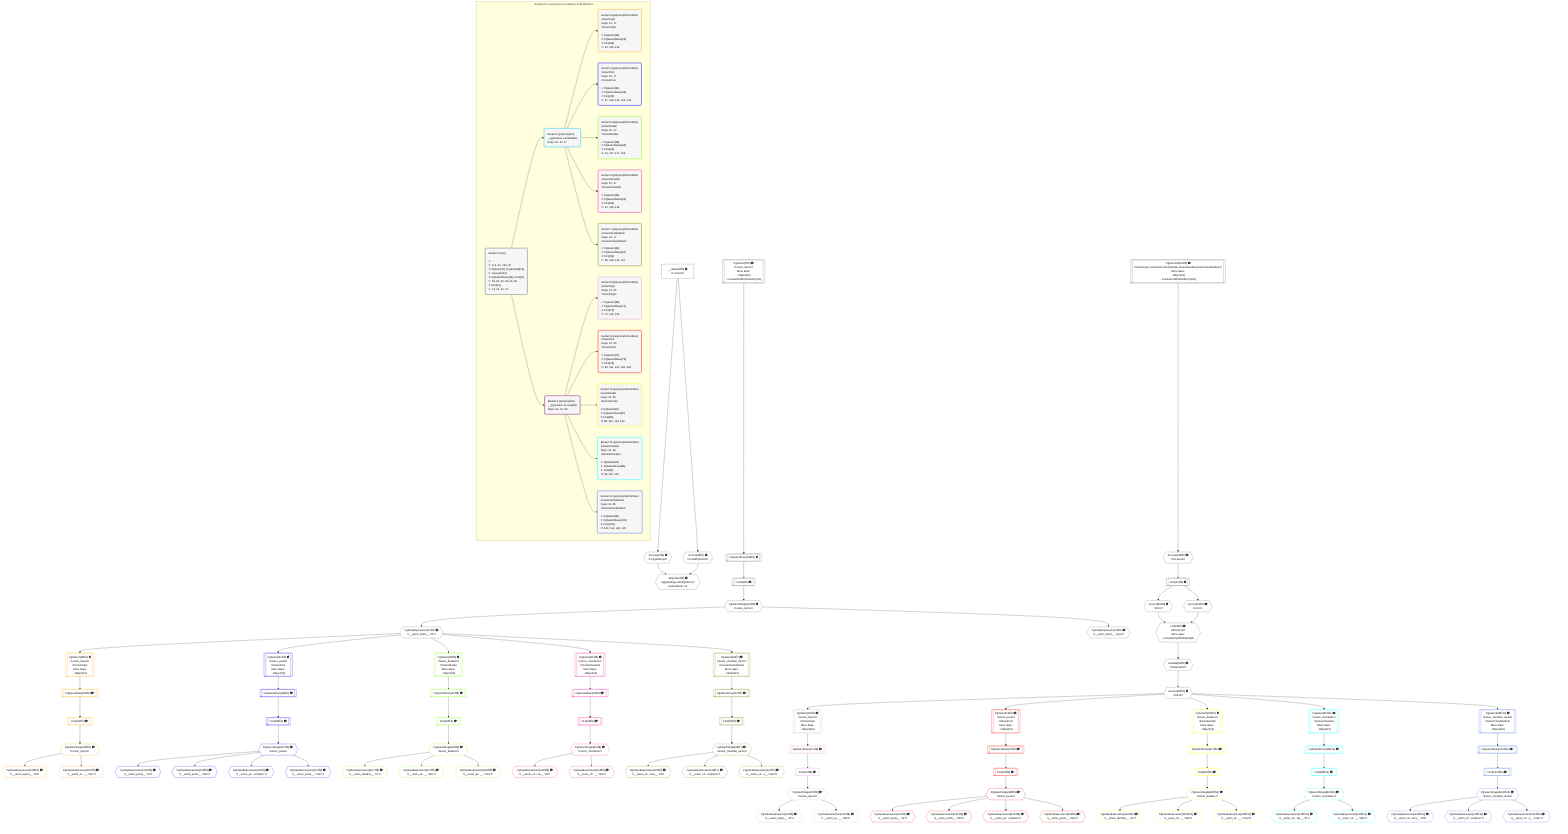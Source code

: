 %%{init: {'themeVariables': { 'fontSize': '12px'}}}%%
graph TD
    classDef path fill:#eee,stroke:#000,color:#000
    classDef plan fill:#fff,stroke-width:1px,color:#000
    classDef itemplan fill:#fff,stroke-width:2px,color:#000
    classDef unbatchedplan fill:#dff,stroke-width:1px,color:#000
    classDef sideeffectplan fill:#fcc,stroke-width:2px,color:#000
    classDef bucket fill:#f6f6f6,color:#000,stroke-width:2px,text-align:left

    subgraph "Buckets for queries/unions-table/by-id-987654321"
    Bucket0("Bucket 0 (root)<br /><br />1: <br />ᐳ: 8, 9, 61, 134, 10<br />2: PgSelect[7], PgUnionAll[19]<br />ᐳ: Access[133]<br />3: PgSelectRows[12], First[21]<br />ᐳ: 59, 60, 62, 63, 64, 65<br />4: First[11]<br />ᐳ: 13, 14, 16, 17"):::bucket
    Bucket1("Bucket 1 (polymorphic)<br />__typename: Lambda[16]<br />Deps: 16, 10, 17"):::bucket
    Bucket2("Bucket 2 (polymorphic)<br />__typename: Access[64]<br />Deps: 64, 10, 65"):::bucket
    Bucket3("Bucket 3 (polymorphicPartition)<br />|UnionTopic<br />Deps: 10, 17<br />ᐳUnionTopic<br /><br />1: PgSelect[24]<br />2: PgSelectRows[29]<br />3: First[28]<br />ᐳ: 30, 105, 115"):::bucket
    Bucket4("Bucket 4 (polymorphicPartition)<br />|UnionPost<br />Deps: 10, 17<br />ᐳUnionPost<br /><br />1: PgSelect[31]<br />2: PgSelectRows[36]<br />3: First[35]<br />ᐳ: 37, 106, 116, 125, 131"):::bucket
    Bucket5("Bucket 5 (polymorphicPartition)<br />|UnionDivider<br />Deps: 10, 17<br />ᐳUnionDivider<br /><br />1: PgSelect[38]<br />2: PgSelectRows[43]<br />3: First[42]<br />ᐳ: 44, 107, 117, 126"):::bucket
    Bucket6("Bucket 6 (polymorphicPartition)<br />|UnionChecklist<br />Deps: 10, 17<br />ᐳUnionChecklist<br /><br />1: PgSelect[45]<br />2: PgSelectRows[50]<br />3: First[49]<br />ᐳ: 51, 108, 118"):::bucket
    Bucket7("Bucket 7 (polymorphicPartition)<br />|UnionChecklistItem<br />Deps: 10, 17<br />ᐳUnionChecklistItem<br /><br />1: PgSelect[52]<br />2: PgSelectRows[57]<br />3: First[56]<br />ᐳ: 58, 109, 119, 127"):::bucket
    Bucket8("Bucket 8 (polymorphicPartition)<br />|UnionTopic<br />Deps: 10, 65<br />ᐳUnionTopic<br /><br />1: PgSelect[66]<br />2: PgSelectRows[71]<br />3: First[70]<br />ᐳ: 72, 110, 120"):::bucket
    Bucket9("Bucket 9 (polymorphicPartition)<br />|UnionPost<br />Deps: 10, 65<br />ᐳUnionPost<br /><br />1: PgSelect[74]<br />2: PgSelectRows[79]<br />3: First[78]<br />ᐳ: 80, 111, 121, 128, 132"):::bucket
    Bucket10("Bucket 10 (polymorphicPartition)<br />|UnionDivider<br />Deps: 10, 65<br />ᐳUnionDivider<br /><br />1: PgSelect[82]<br />2: PgSelectRows[87]<br />3: First[86]<br />ᐳ: 88, 112, 122, 129"):::bucket
    Bucket11("Bucket 11 (polymorphicPartition)<br />|UnionChecklist<br />Deps: 10, 65<br />ᐳUnionChecklist<br /><br />1: PgSelect[90]<br />2: PgSelectRows[95]<br />3: First[94]<br />ᐳ: 96, 113, 123"):::bucket
    Bucket12("Bucket 12 (polymorphicPartition)<br />|UnionChecklistItem<br />Deps: 10, 65<br />ᐳUnionChecklistItem<br /><br />1: PgSelect[98]<br />2: PgSelectRows[103]<br />3: First[102]<br />ᐳ: 104, 114, 124, 130"):::bucket
    end
    Bucket0 --> Bucket1 & Bucket2
    Bucket1 --> Bucket3 & Bucket4 & Bucket5 & Bucket6 & Bucket7
    Bucket2 --> Bucket8 & Bucket9 & Bucket10 & Bucket11 & Bucket12

    %% plan dependencies
    List62{{"List[62∈0] ➊<br />ᐸ59,60,61ᐳ<br />More deps:<br />- Constantᐸ[HIDDEN]ᐳ[61]"}}:::plan
    Access59{{"Access[59∈0] ➊<br />ᐸ21.0ᐳ"}}:::plan
    Access60{{"Access[60∈0] ➊<br />ᐸ21.1ᐳ"}}:::plan
    Access59 & Access60 --> List62
    PgSelect7[["PgSelect[7∈0] ➊<br />ᐸunion_itemsᐳ<br />More deps:<br />- Object[10]<br />- Constantᐸ987654321ᐳ[134]"]]:::plan
    Object10{{"Object[10∈0] ➊<br />ᐸ{pgSettings,withPgClient}ᐳ<br />Dependents: 12"}}:::plan
    Access8{{"Access[8∈0] ➊<br />ᐸ2.pgSettingsᐳ"}}:::plan
    Access9{{"Access[9∈0] ➊<br />ᐸ2.withPgClientᐳ"}}:::plan
    Access8 & Access9 --> Object10
    PgUnionAll19[["PgUnionAll[19∈0] ➊<br />ᐸUnionTopic,UnionPost,UnionDivider,UnionChecklist,UnionChecklistItemᐳ<br />More deps:<br />- Object[10]<br />- Constantᐸ987654321ᐳ[134]"]]:::plan
    __Value2["__Value[2∈0] ➊<br />ᐸcontextᐳ"]:::plan
    __Value2 --> Access8
    __Value2 --> Access9
    First11[["First[11∈0] ➊"]]:::plan
    PgSelectRows12[["PgSelectRows[12∈0] ➊"]]:::plan
    PgSelectRows12 --> First11
    PgSelect7 --> PgSelectRows12
    PgSelectSingle13{{"PgSelectSingle[13∈0] ➊<br />ᐸunion_itemsᐳ"}}:::plan
    First11 --> PgSelectSingle13
    PgClassExpression14{{"PgClassExpression[14∈0] ➊<br />ᐸ__union_items__.”type”ᐳ"}}:::plan
    PgSelectSingle13 --> PgClassExpression14
    PgClassExpression17{{"PgClassExpression[17∈0] ➊<br />ᐸ__union_items__.”id”ᐳ"}}:::plan
    PgSelectSingle13 --> PgClassExpression17
    First21[["First[21∈0] ➊"]]:::plan
    Access133{{"Access[133∈0] ➊<br />ᐸ19.itemsᐳ"}}:::plan
    Access133 --> First21
    First21 --> Access59
    First21 --> Access60
    Lambda63{{"Lambda[63∈0] ➊<br />ᐸtoSpecifierᐳ"}}:::plan
    List62 --> Lambda63
    Access65{{"Access[65∈0] ➊<br />ᐸ63.idᐳ"}}:::plan
    Lambda63 --> Access65
    PgUnionAll19 --> Access133
    PgSelect24[["PgSelect[24∈3] ➊<br />ᐸunion_topicsᐳ<br />ᐳUnionTopic<br />More deps:<br />- Object[10]"]]:::plan
    PgClassExpression17 --> PgSelect24
    First28[["First[28∈3] ➊^"]]:::plan
    PgSelectRows29[["PgSelectRows[29∈3] ➊^"]]:::plan
    PgSelectRows29 --> First28
    PgSelect24 --> PgSelectRows29
    PgSelectSingle30{{"PgSelectSingle[30∈3] ➊^<br />ᐸunion_topicsᐳ"}}:::plan
    First28 --> PgSelectSingle30
    PgClassExpression105{{"PgClassExpression[105∈3] ➊^<br />ᐸ__union_topics__.”id”ᐳ"}}:::plan
    PgSelectSingle30 --> PgClassExpression105
    PgClassExpression115{{"PgClassExpression[115∈3] ➊^<br />ᐸ__union_to...__.”title”ᐳ"}}:::plan
    PgSelectSingle30 --> PgClassExpression115
    PgSelect31[["PgSelect[31∈4] ➊<br />ᐸunion_postsᐳ<br />ᐳUnionPost<br />More deps:<br />- Object[10]"]]:::plan
    PgClassExpression17 --> PgSelect31
    First35[["First[35∈4] ➊^"]]:::plan
    PgSelectRows36[["PgSelectRows[36∈4] ➊^"]]:::plan
    PgSelectRows36 --> First35
    PgSelect31 --> PgSelectRows36
    PgSelectSingle37{{"PgSelectSingle[37∈4] ➊^<br />ᐸunion_postsᐳ"}}:::plan
    First35 --> PgSelectSingle37
    PgClassExpression106{{"PgClassExpression[106∈4] ➊^<br />ᐸ__union_posts__.”id”ᐳ"}}:::plan
    PgSelectSingle37 --> PgClassExpression106
    PgClassExpression116{{"PgClassExpression[116∈4] ➊^<br />ᐸ__union_posts__.”title”ᐳ"}}:::plan
    PgSelectSingle37 --> PgClassExpression116
    PgClassExpression125{{"PgClassExpression[125∈4] ➊^<br />ᐸ__union_po...scription”ᐳ"}}:::plan
    PgSelectSingle37 --> PgClassExpression125
    PgClassExpression131{{"PgClassExpression[131∈4] ➊^<br />ᐸ__union_posts__.”note”ᐳ"}}:::plan
    PgSelectSingle37 --> PgClassExpression131
    PgSelect38[["PgSelect[38∈5] ➊<br />ᐸunion_dividersᐳ<br />ᐳUnionDivider<br />More deps:<br />- Object[10]"]]:::plan
    PgClassExpression17 --> PgSelect38
    First42[["First[42∈5] ➊^"]]:::plan
    PgSelectRows43[["PgSelectRows[43∈5] ➊^"]]:::plan
    PgSelectRows43 --> First42
    PgSelect38 --> PgSelectRows43
    PgSelectSingle44{{"PgSelectSingle[44∈5] ➊^<br />ᐸunion_dividersᐳ"}}:::plan
    First42 --> PgSelectSingle44
    PgClassExpression107{{"PgClassExpression[107∈5] ➊^<br />ᐸ__union_dividers__.”id”ᐳ"}}:::plan
    PgSelectSingle44 --> PgClassExpression107
    PgClassExpression117{{"PgClassExpression[117∈5] ➊^<br />ᐸ__union_di...__.”title”ᐳ"}}:::plan
    PgSelectSingle44 --> PgClassExpression117
    PgClassExpression126{{"PgClassExpression[126∈5] ➊^<br />ᐸ__union_di...__.”color”ᐳ"}}:::plan
    PgSelectSingle44 --> PgClassExpression126
    PgSelect45[["PgSelect[45∈6] ➊<br />ᐸunion_checklistsᐳ<br />ᐳUnionChecklist<br />More deps:<br />- Object[10]"]]:::plan
    PgClassExpression17 --> PgSelect45
    First49[["First[49∈6] ➊^"]]:::plan
    PgSelectRows50[["PgSelectRows[50∈6] ➊^"]]:::plan
    PgSelectRows50 --> First49
    PgSelect45 --> PgSelectRows50
    PgSelectSingle51{{"PgSelectSingle[51∈6] ➊^<br />ᐸunion_checklistsᐳ"}}:::plan
    First49 --> PgSelectSingle51
    PgClassExpression108{{"PgClassExpression[108∈6] ➊^<br />ᐸ__union_ch...sts__.”id”ᐳ"}}:::plan
    PgSelectSingle51 --> PgClassExpression108
    PgClassExpression118{{"PgClassExpression[118∈6] ➊^<br />ᐸ__union_ch...__.”title”ᐳ"}}:::plan
    PgSelectSingle51 --> PgClassExpression118
    PgSelect52[["PgSelect[52∈7] ➊<br />ᐸunion_checklist_itemsᐳ<br />ᐳUnionChecklistItem<br />More deps:<br />- Object[10]"]]:::plan
    PgClassExpression17 --> PgSelect52
    First56[["First[56∈7] ➊^"]]:::plan
    PgSelectRows57[["PgSelectRows[57∈7] ➊^"]]:::plan
    PgSelectRows57 --> First56
    PgSelect52 --> PgSelectRows57
    PgSelectSingle58{{"PgSelectSingle[58∈7] ➊^<br />ᐸunion_checklist_itemsᐳ"}}:::plan
    First56 --> PgSelectSingle58
    PgClassExpression109{{"PgClassExpression[109∈7] ➊^<br />ᐸ__union_ch...ems__.”id”ᐳ"}}:::plan
    PgSelectSingle58 --> PgClassExpression109
    PgClassExpression119{{"PgClassExpression[119∈7] ➊^<br />ᐸ__union_ch...scription”ᐳ"}}:::plan
    PgSelectSingle58 --> PgClassExpression119
    PgClassExpression127{{"PgClassExpression[127∈7] ➊^<br />ᐸ__union_ch...s__.”note”ᐳ"}}:::plan
    PgSelectSingle58 --> PgClassExpression127
    PgSelect66[["PgSelect[66∈8] ➊<br />ᐸunion_topicsᐳ<br />ᐳUnionTopic<br />More deps:<br />- Object[10]"]]:::plan
    Access65 --> PgSelect66
    First70[["First[70∈8] ➊^"]]:::plan
    PgSelectRows71[["PgSelectRows[71∈8] ➊^"]]:::plan
    PgSelectRows71 --> First70
    PgSelect66 --> PgSelectRows71
    PgSelectSingle72{{"PgSelectSingle[72∈8] ➊^<br />ᐸunion_topicsᐳ"}}:::plan
    First70 --> PgSelectSingle72
    PgClassExpression110{{"PgClassExpression[110∈8] ➊^<br />ᐸ__union_topics__.”id”ᐳ"}}:::plan
    PgSelectSingle72 --> PgClassExpression110
    PgClassExpression120{{"PgClassExpression[120∈8] ➊^<br />ᐸ__union_to...__.”title”ᐳ"}}:::plan
    PgSelectSingle72 --> PgClassExpression120
    PgSelect74[["PgSelect[74∈9] ➊<br />ᐸunion_postsᐳ<br />ᐳUnionPost<br />More deps:<br />- Object[10]"]]:::plan
    Access65 --> PgSelect74
    First78[["First[78∈9] ➊^"]]:::plan
    PgSelectRows79[["PgSelectRows[79∈9] ➊^"]]:::plan
    PgSelectRows79 --> First78
    PgSelect74 --> PgSelectRows79
    PgSelectSingle80{{"PgSelectSingle[80∈9] ➊^<br />ᐸunion_postsᐳ"}}:::plan
    First78 --> PgSelectSingle80
    PgClassExpression111{{"PgClassExpression[111∈9] ➊^<br />ᐸ__union_posts__.”id”ᐳ"}}:::plan
    PgSelectSingle80 --> PgClassExpression111
    PgClassExpression121{{"PgClassExpression[121∈9] ➊^<br />ᐸ__union_posts__.”title”ᐳ"}}:::plan
    PgSelectSingle80 --> PgClassExpression121
    PgClassExpression128{{"PgClassExpression[128∈9] ➊^<br />ᐸ__union_po...scription”ᐳ"}}:::plan
    PgSelectSingle80 --> PgClassExpression128
    PgClassExpression132{{"PgClassExpression[132∈9] ➊^<br />ᐸ__union_posts__.”note”ᐳ"}}:::plan
    PgSelectSingle80 --> PgClassExpression132
    PgSelect82[["PgSelect[82∈10] ➊<br />ᐸunion_dividersᐳ<br />ᐳUnionDivider<br />More deps:<br />- Object[10]"]]:::plan
    Access65 --> PgSelect82
    First86[["First[86∈10] ➊^"]]:::plan
    PgSelectRows87[["PgSelectRows[87∈10] ➊^"]]:::plan
    PgSelectRows87 --> First86
    PgSelect82 --> PgSelectRows87
    PgSelectSingle88{{"PgSelectSingle[88∈10] ➊^<br />ᐸunion_dividersᐳ"}}:::plan
    First86 --> PgSelectSingle88
    PgClassExpression112{{"PgClassExpression[112∈10] ➊^<br />ᐸ__union_dividers__.”id”ᐳ"}}:::plan
    PgSelectSingle88 --> PgClassExpression112
    PgClassExpression122{{"PgClassExpression[122∈10] ➊^<br />ᐸ__union_di...__.”title”ᐳ"}}:::plan
    PgSelectSingle88 --> PgClassExpression122
    PgClassExpression129{{"PgClassExpression[129∈10] ➊^<br />ᐸ__union_di...__.”color”ᐳ"}}:::plan
    PgSelectSingle88 --> PgClassExpression129
    PgSelect90[["PgSelect[90∈11] ➊<br />ᐸunion_checklistsᐳ<br />ᐳUnionChecklist<br />More deps:<br />- Object[10]"]]:::plan
    Access65 --> PgSelect90
    First94[["First[94∈11] ➊^"]]:::plan
    PgSelectRows95[["PgSelectRows[95∈11] ➊^"]]:::plan
    PgSelectRows95 --> First94
    PgSelect90 --> PgSelectRows95
    PgSelectSingle96{{"PgSelectSingle[96∈11] ➊^<br />ᐸunion_checklistsᐳ"}}:::plan
    First94 --> PgSelectSingle96
    PgClassExpression113{{"PgClassExpression[113∈11] ➊^<br />ᐸ__union_ch...sts__.”id”ᐳ"}}:::plan
    PgSelectSingle96 --> PgClassExpression113
    PgClassExpression123{{"PgClassExpression[123∈11] ➊^<br />ᐸ__union_ch...__.”title”ᐳ"}}:::plan
    PgSelectSingle96 --> PgClassExpression123
    PgSelect98[["PgSelect[98∈12] ➊<br />ᐸunion_checklist_itemsᐳ<br />ᐳUnionChecklistItem<br />More deps:<br />- Object[10]"]]:::plan
    Access65 --> PgSelect98
    First102[["First[102∈12] ➊^"]]:::plan
    PgSelectRows103[["PgSelectRows[103∈12] ➊^"]]:::plan
    PgSelectRows103 --> First102
    PgSelect98 --> PgSelectRows103
    PgSelectSingle104{{"PgSelectSingle[104∈12] ➊^<br />ᐸunion_checklist_itemsᐳ"}}:::plan
    First102 --> PgSelectSingle104
    PgClassExpression114{{"PgClassExpression[114∈12] ➊^<br />ᐸ__union_ch...ems__.”id”ᐳ"}}:::plan
    PgSelectSingle104 --> PgClassExpression114
    PgClassExpression124{{"PgClassExpression[124∈12] ➊^<br />ᐸ__union_ch...scription”ᐳ"}}:::plan
    PgSelectSingle104 --> PgClassExpression124
    PgClassExpression130{{"PgClassExpression[130∈12] ➊^<br />ᐸ__union_ch...s__.”note”ᐳ"}}:::plan
    PgSelectSingle104 --> PgClassExpression130

    %% define steps
    classDef bucket0 stroke:#696969
    class Bucket0,__Value2,PgSelect7,Access8,Access9,Object10,First11,PgSelectRows12,PgSelectSingle13,PgClassExpression14,PgClassExpression17,PgUnionAll19,First21,Access59,Access60,List62,Lambda63,Access65,Access133 bucket0
    classDef bucket1 stroke:#00bfff
    class Bucket1 bucket1
    classDef bucket2 stroke:#7f007f
    class Bucket2 bucket2
    classDef bucket3 stroke:#ffa500
    class Bucket3,PgSelect24,First28,PgSelectRows29,PgSelectSingle30,PgClassExpression105,PgClassExpression115 bucket3
    classDef bucket4 stroke:#0000ff
    class Bucket4,PgSelect31,First35,PgSelectRows36,PgSelectSingle37,PgClassExpression106,PgClassExpression116,PgClassExpression125,PgClassExpression131 bucket4
    classDef bucket5 stroke:#7fff00
    class Bucket5,PgSelect38,First42,PgSelectRows43,PgSelectSingle44,PgClassExpression107,PgClassExpression117,PgClassExpression126 bucket5
    classDef bucket6 stroke:#ff1493
    class Bucket6,PgSelect45,First49,PgSelectRows50,PgSelectSingle51,PgClassExpression108,PgClassExpression118 bucket6
    classDef bucket7 stroke:#808000
    class Bucket7,PgSelect52,First56,PgSelectRows57,PgSelectSingle58,PgClassExpression109,PgClassExpression119,PgClassExpression127 bucket7
    classDef bucket8 stroke:#dda0dd
    class Bucket8,PgSelect66,First70,PgSelectRows71,PgSelectSingle72,PgClassExpression110,PgClassExpression120 bucket8
    classDef bucket9 stroke:#ff0000
    class Bucket9,PgSelect74,First78,PgSelectRows79,PgSelectSingle80,PgClassExpression111,PgClassExpression121,PgClassExpression128,PgClassExpression132 bucket9
    classDef bucket10 stroke:#ffff00
    class Bucket10,PgSelect82,First86,PgSelectRows87,PgSelectSingle88,PgClassExpression112,PgClassExpression122,PgClassExpression129 bucket10
    classDef bucket11 stroke:#00ffff
    class Bucket11,PgSelect90,First94,PgSelectRows95,PgSelectSingle96,PgClassExpression113,PgClassExpression123 bucket11
    classDef bucket12 stroke:#4169e1
    class Bucket12,PgSelect98,First102,PgSelectRows103,PgSelectSingle104,PgClassExpression114,PgClassExpression124,PgClassExpression130 bucket12
